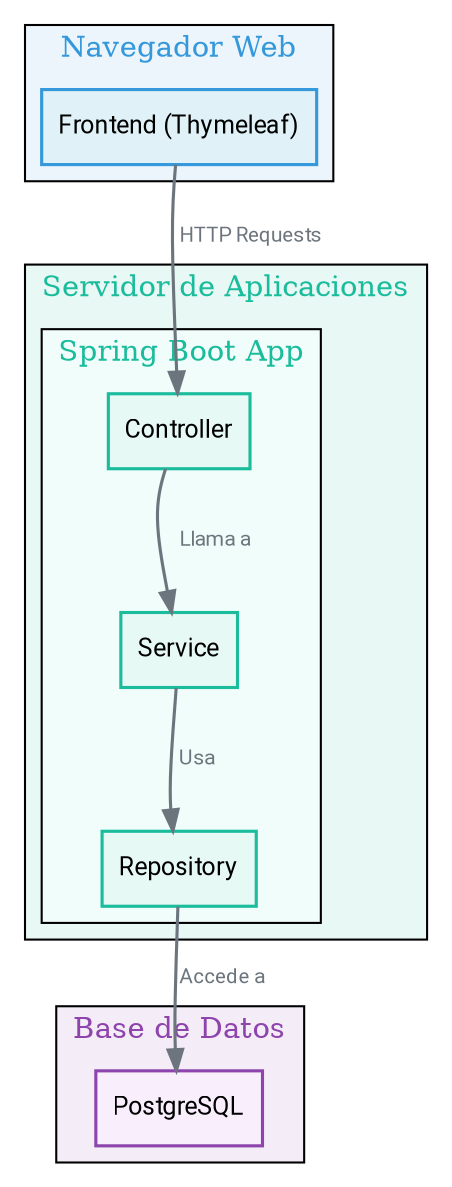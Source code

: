 digraph G {
    rankdir=TB;
    nodesep=0.8;
    ranksep=0.8;
    splines=curved;

    node [shape=box, style="filled", fillcolor="#f8f9fa", fontname="Roboto, sans-serif", fontsize=12, penwidth=1.5, color="#dee2e6"];
    edge [fontname="Roboto, sans-serif", fontsize=10, fontcolor="#6c757d", color="#6c757d", penwidth=1.5, arrowhead=normal];

    subgraph cluster_0 {
        label="Navegador Web";
        style="filled";
        fillcolor="#ebf5fb";
        fontcolor="#3498DB";
        Frontend [label="Frontend (Thymeleaf)", fillcolor="#e0f2f7", color="#3498DB"];
    }

    subgraph cluster_1 {
        label="Servidor de Aplicaciones";
        style="filled";
        fillcolor="#e8f8f5";
        fontcolor="#1ABC9C";
        subgraph cluster_2 {
            label="Spring Boot App";
            style="filled";
            fillcolor="#f0fdfa";
            fontcolor="#1ABC9C";
            Controller [label="Controller", fillcolor="#e6f9f5", color="#1ABC9C"];
            Service [label="Service", fillcolor="#e6f9f5", color="#1ABC9C"];
            Repository [label="Repository", fillcolor="#e6f9f5", color="#1ABC9C"];
        }
    }

    subgraph cluster_3 {
        label="Base de Datos";
        style="filled";
        fillcolor="#f4ecf7";
        fontcolor="#8E44AD";
        PostgreSQL [label="PostgreSQL", fillcolor="#f9eefc", color="#8E44AD"];
    }

    Frontend -> Controller [label="HTTP Requests"];
    Controller -> Service [label="Llama a"];
    Service -> Repository [label="Usa"];
    Repository -> PostgreSQL [label="Accede a"];
}
